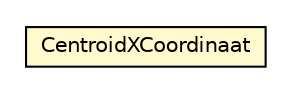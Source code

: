 #!/usr/local/bin/dot
#
# Class diagram 
# Generated by UMLGraph version R5_6-24-gf6e263 (http://www.umlgraph.org/)
#

digraph G {
	edge [fontname="Helvetica",fontsize=10,labelfontname="Helvetica",labelfontsize=10];
	node [fontname="Helvetica",fontsize=10,shape=plaintext];
	nodesep=0.25;
	ranksep=0.5;
	// nl.egem.stuf.sector.bg._0204.ADRFund.CentroidXCoordinaat
	c12445 [label=<<table title="nl.egem.stuf.sector.bg._0204.ADRFund.CentroidXCoordinaat" border="0" cellborder="1" cellspacing="0" cellpadding="2" port="p" bgcolor="lemonChiffon" href="./ADRFund.CentroidXCoordinaat.html">
		<tr><td><table border="0" cellspacing="0" cellpadding="1">
<tr><td align="center" balign="center"> CentroidXCoordinaat </td></tr>
		</table></td></tr>
		</table>>, URL="./ADRFund.CentroidXCoordinaat.html", fontname="Helvetica", fontcolor="black", fontsize=10.0];
}


